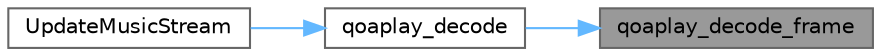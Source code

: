 digraph "qoaplay_decode_frame"
{
 // LATEX_PDF_SIZE
  bgcolor="transparent";
  edge [fontname=Helvetica,fontsize=10,labelfontname=Helvetica,labelfontsize=10];
  node [fontname=Helvetica,fontsize=10,shape=box,height=0.2,width=0.4];
  rankdir="RL";
  Node1 [id="Node000001",label="qoaplay_decode_frame",height=0.2,width=0.4,color="gray40", fillcolor="grey60", style="filled", fontcolor="black",tooltip=" "];
  Node1 -> Node2 [id="edge3_Node000001_Node000002",dir="back",color="steelblue1",style="solid",tooltip=" "];
  Node2 [id="Node000002",label="qoaplay_decode",height=0.2,width=0.4,color="grey40", fillcolor="white", style="filled",URL="$_classes_2lib_2external_2qoaplay_8c.html#a94b31091dbcba40116eb7ff8bde126af",tooltip=" "];
  Node2 -> Node3 [id="edge4_Node000002_Node000003",dir="back",color="steelblue1",style="solid",tooltip=" "];
  Node3 [id="Node000003",label="UpdateMusicStream",height=0.2,width=0.4,color="grey40", fillcolor="white", style="filled",URL="$_classes_2lib_2raudio_8c.html#a11070e13c79ce75de1a9b4e80e42dea3",tooltip=" "];
}
